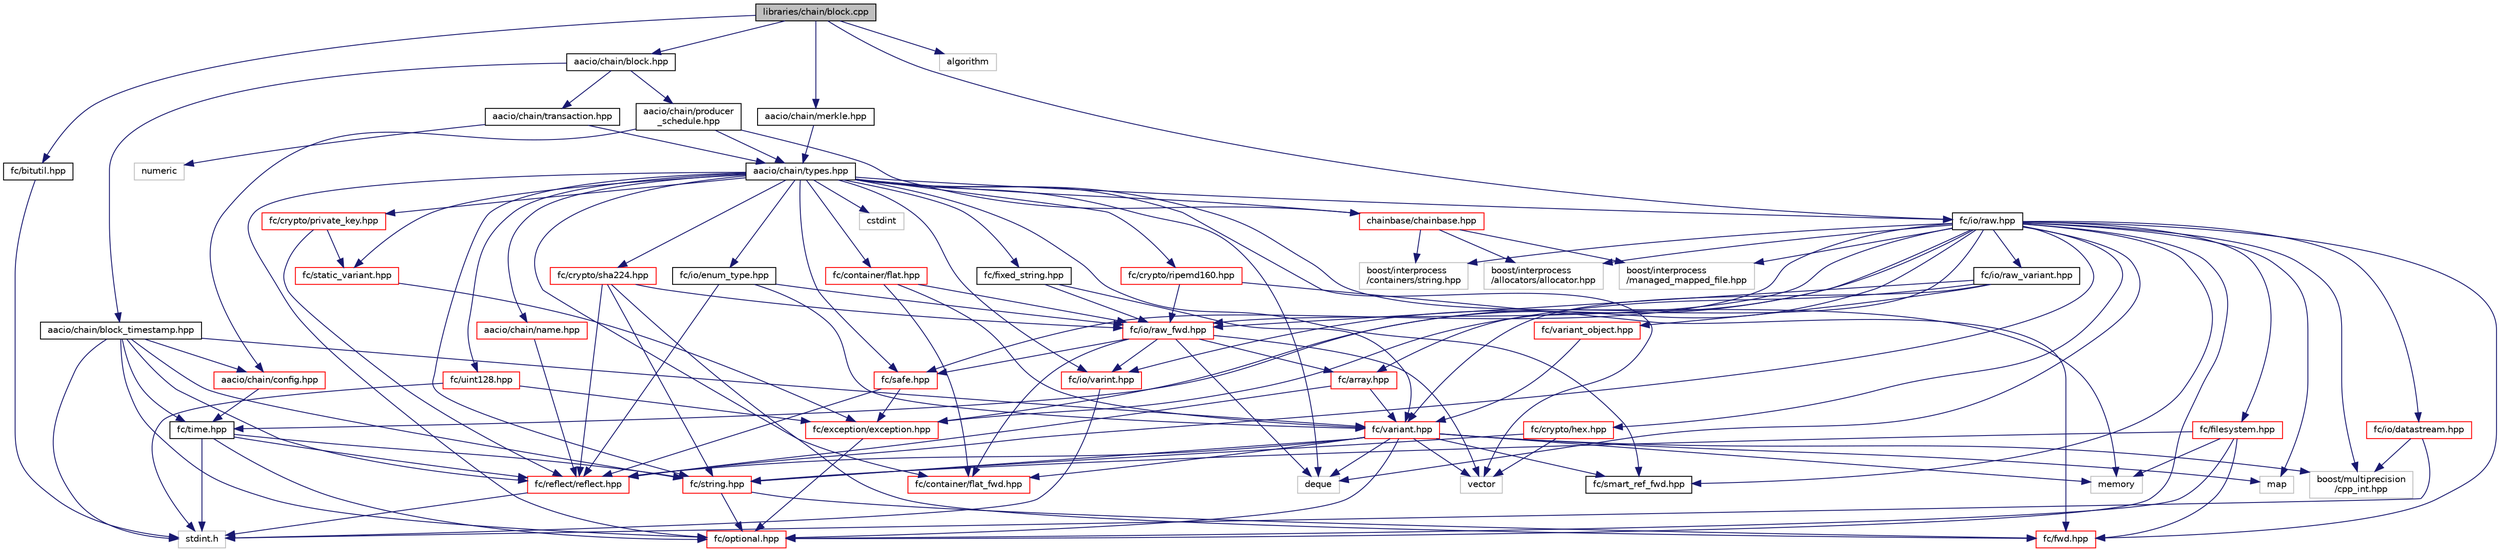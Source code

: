 digraph "libraries/chain/block.cpp"
{
  edge [fontname="Helvetica",fontsize="10",labelfontname="Helvetica",labelfontsize="10"];
  node [fontname="Helvetica",fontsize="10",shape=record];
  Node0 [label="libraries/chain/block.cpp",height=0.2,width=0.4,color="black", fillcolor="grey75", style="filled", fontcolor="black"];
  Node0 -> Node1 [color="midnightblue",fontsize="10",style="solid"];
  Node1 [label="aacio/chain/block.hpp",height=0.2,width=0.4,color="black", fillcolor="white", style="filled",URL="$block_8hpp.html"];
  Node1 -> Node2 [color="midnightblue",fontsize="10",style="solid"];
  Node2 [label="aacio/chain/block_timestamp.hpp",height=0.2,width=0.4,color="black", fillcolor="white", style="filled",URL="$block__timestamp_8hpp_source.html"];
  Node2 -> Node3 [color="midnightblue",fontsize="10",style="solid"];
  Node3 [label="aacio/chain/config.hpp",height=0.2,width=0.4,color="red", fillcolor="white", style="filled",URL="$libraries_2chain_2include_2aacio_2chain_2config_8hpp.html"];
  Node3 -> Node19 [color="midnightblue",fontsize="10",style="solid"];
  Node19 [label="fc/time.hpp",height=0.2,width=0.4,color="black", fillcolor="white", style="filled",URL="$include_2fc_2time_8hpp_source.html"];
  Node19 -> Node9 [color="midnightblue",fontsize="10",style="solid"];
  Node9 [label="stdint.h",height=0.2,width=0.4,color="grey75", fillcolor="white", style="filled"];
  Node19 -> Node7 [color="midnightblue",fontsize="10",style="solid"];
  Node7 [label="fc/string.hpp",height=0.2,width=0.4,color="red", fillcolor="white", style="filled",URL="$string_8hpp_source.html"];
  Node7 -> Node13 [color="midnightblue",fontsize="10",style="solid"];
  Node13 [label="fc/fwd.hpp",height=0.2,width=0.4,color="red", fillcolor="white", style="filled",URL="$fwd_8hpp_source.html"];
  Node7 -> Node15 [color="midnightblue",fontsize="10",style="solid"];
  Node15 [label="fc/optional.hpp",height=0.2,width=0.4,color="red", fillcolor="white", style="filled",URL="$libraries_2fc_2include_2fc_2optional_8hpp_source.html"];
  Node19 -> Node15 [color="midnightblue",fontsize="10",style="solid"];
  Node19 -> Node20 [color="midnightblue",fontsize="10",style="solid"];
  Node20 [label="fc/reflect/reflect.hpp",height=0.2,width=0.4,color="red", fillcolor="white", style="filled",URL="$libraries_2fc_2include_2fc_2reflect_2reflect_8hpp_source.html"];
  Node20 -> Node9 [color="midnightblue",fontsize="10",style="solid"];
  Node2 -> Node9 [color="midnightblue",fontsize="10",style="solid"];
  Node2 -> Node19 [color="midnightblue",fontsize="10",style="solid"];
  Node2 -> Node39 [color="midnightblue",fontsize="10",style="solid"];
  Node39 [label="fc/variant.hpp",height=0.2,width=0.4,color="red", fillcolor="white", style="filled",URL="$variant_8hpp_source.html"];
  Node39 -> Node29 [color="midnightblue",fontsize="10",style="solid"];
  Node29 [label="deque",height=0.2,width=0.4,color="grey75", fillcolor="white", style="filled"];
  Node39 -> Node30 [color="midnightblue",fontsize="10",style="solid"];
  Node30 [label="map",height=0.2,width=0.4,color="grey75", fillcolor="white", style="filled"];
  Node39 -> Node40 [color="midnightblue",fontsize="10",style="solid"];
  Node40 [label="memory",height=0.2,width=0.4,color="grey75", fillcolor="white", style="filled"];
  Node39 -> Node12 [color="midnightblue",fontsize="10",style="solid"];
  Node12 [label="vector",height=0.2,width=0.4,color="grey75", fillcolor="white", style="filled"];
  Node39 -> Node15 [color="midnightblue",fontsize="10",style="solid"];
  Node39 -> Node7 [color="midnightblue",fontsize="10",style="solid"];
  Node39 -> Node31 [color="midnightblue",fontsize="10",style="solid"];
  Node31 [label="fc/container/flat_fwd.hpp",height=0.2,width=0.4,color="red", fillcolor="white", style="filled",URL="$flat__fwd_8hpp_source.html"];
  Node39 -> Node44 [color="midnightblue",fontsize="10",style="solid"];
  Node44 [label="fc/smart_ref_fwd.hpp",height=0.2,width=0.4,color="black", fillcolor="white", style="filled",URL="$smart__ref__fwd_8hpp_source.html"];
  Node39 -> Node46 [color="midnightblue",fontsize="10",style="solid"];
  Node46 [label="boost/multiprecision\l/cpp_int.hpp",height=0.2,width=0.4,color="grey75", fillcolor="white", style="filled"];
  Node39 -> Node20 [color="midnightblue",fontsize="10",style="solid"];
  Node2 -> Node7 [color="midnightblue",fontsize="10",style="solid"];
  Node2 -> Node15 [color="midnightblue",fontsize="10",style="solid"];
  Node2 -> Node20 [color="midnightblue",fontsize="10",style="solid"];
  Node1 -> Node143 [color="midnightblue",fontsize="10",style="solid"];
  Node143 [label="aacio/chain/transaction.hpp",height=0.2,width=0.4,color="black", fillcolor="white", style="filled",URL="$libraries_2chain_2include_2aacio_2chain_2transaction_8hpp.html"];
  Node143 -> Node52 [color="midnightblue",fontsize="10",style="solid"];
  Node52 [label="aacio/chain/types.hpp",height=0.2,width=0.4,color="black", fillcolor="white", style="filled",URL="$libraries_2chain_2include_2aacio_2chain_2types_8hpp.html"];
  Node52 -> Node53 [color="midnightblue",fontsize="10",style="solid"];
  Node53 [label="aacio/chain/name.hpp",height=0.2,width=0.4,color="red", fillcolor="white", style="filled",URL="$name_8hpp_source.html"];
  Node53 -> Node20 [color="midnightblue",fontsize="10",style="solid"];
  Node52 -> Node55 [color="midnightblue",fontsize="10",style="solid"];
  Node55 [label="chainbase/chainbase.hpp",height=0.2,width=0.4,color="red", fillcolor="white", style="filled",URL="$chainbase_8hpp_source.html"];
  Node55 -> Node56 [color="midnightblue",fontsize="10",style="solid"];
  Node56 [label="boost/interprocess\l/managed_mapped_file.hpp",height=0.2,width=0.4,color="grey75", fillcolor="white", style="filled"];
  Node55 -> Node61 [color="midnightblue",fontsize="10",style="solid"];
  Node61 [label="boost/interprocess\l/containers/string.hpp",height=0.2,width=0.4,color="grey75", fillcolor="white", style="filled"];
  Node55 -> Node62 [color="midnightblue",fontsize="10",style="solid"];
  Node62 [label="boost/interprocess\l/allocators/allocator.hpp",height=0.2,width=0.4,color="grey75", fillcolor="white", style="filled"];
  Node52 -> Node31 [color="midnightblue",fontsize="10",style="solid"];
  Node52 -> Node79 [color="midnightblue",fontsize="10",style="solid"];
  Node79 [label="fc/io/varint.hpp",height=0.2,width=0.4,color="red", fillcolor="white", style="filled",URL="$libraries_2fc_2include_2fc_2io_2varint_8hpp_source.html"];
  Node79 -> Node9 [color="midnightblue",fontsize="10",style="solid"];
  Node52 -> Node80 [color="midnightblue",fontsize="10",style="solid"];
  Node80 [label="fc/io/enum_type.hpp",height=0.2,width=0.4,color="black", fillcolor="white", style="filled",URL="$enum__type_8hpp_source.html"];
  Node80 -> Node20 [color="midnightblue",fontsize="10",style="solid"];
  Node80 -> Node81 [color="midnightblue",fontsize="10",style="solid"];
  Node81 [label="fc/io/raw_fwd.hpp",height=0.2,width=0.4,color="red", fillcolor="white", style="filled",URL="$raw__fwd_8hpp_source.html"];
  Node81 -> Node31 [color="midnightblue",fontsize="10",style="solid"];
  Node81 -> Node79 [color="midnightblue",fontsize="10",style="solid"];
  Node81 -> Node82 [color="midnightblue",fontsize="10",style="solid"];
  Node82 [label="fc/array.hpp",height=0.2,width=0.4,color="red", fillcolor="white", style="filled",URL="$array_8hpp_source.html"];
  Node82 -> Node39 [color="midnightblue",fontsize="10",style="solid"];
  Node82 -> Node20 [color="midnightblue",fontsize="10",style="solid"];
  Node81 -> Node87 [color="midnightblue",fontsize="10",style="solid"];
  Node87 [label="fc/safe.hpp",height=0.2,width=0.4,color="red", fillcolor="white", style="filled",URL="$safe_8hpp_source.html"];
  Node87 -> Node5 [color="midnightblue",fontsize="10",style="solid"];
  Node5 [label="fc/exception/exception.hpp",height=0.2,width=0.4,color="red", fillcolor="white", style="filled",URL="$exception_8hpp.html",tooltip="Defines exception&#39;s used by fc. "];
  Node5 -> Node15 [color="midnightblue",fontsize="10",style="solid"];
  Node87 -> Node20 [color="midnightblue",fontsize="10",style="solid"];
  Node81 -> Node29 [color="midnightblue",fontsize="10",style="solid"];
  Node81 -> Node12 [color="midnightblue",fontsize="10",style="solid"];
  Node80 -> Node39 [color="midnightblue",fontsize="10",style="solid"];
  Node52 -> Node89 [color="midnightblue",fontsize="10",style="solid"];
  Node89 [label="fc/crypto/sha224.hpp",height=0.2,width=0.4,color="red", fillcolor="white", style="filled",URL="$sha224_8hpp_source.html"];
  Node89 -> Node13 [color="midnightblue",fontsize="10",style="solid"];
  Node89 -> Node81 [color="midnightblue",fontsize="10",style="solid"];
  Node89 -> Node7 [color="midnightblue",fontsize="10",style="solid"];
  Node89 -> Node20 [color="midnightblue",fontsize="10",style="solid"];
  Node52 -> Node15 [color="midnightblue",fontsize="10",style="solid"];
  Node52 -> Node87 [color="midnightblue",fontsize="10",style="solid"];
  Node52 -> Node90 [color="midnightblue",fontsize="10",style="solid"];
  Node90 [label="fc/container/flat.hpp",height=0.2,width=0.4,color="red", fillcolor="white", style="filled",URL="$libraries_2fc_2include_2fc_2container_2flat_8hpp_source.html"];
  Node90 -> Node39 [color="midnightblue",fontsize="10",style="solid"];
  Node90 -> Node31 [color="midnightblue",fontsize="10",style="solid"];
  Node90 -> Node81 [color="midnightblue",fontsize="10",style="solid"];
  Node52 -> Node7 [color="midnightblue",fontsize="10",style="solid"];
  Node52 -> Node91 [color="midnightblue",fontsize="10",style="solid"];
  Node91 [label="fc/io/raw.hpp",height=0.2,width=0.4,color="black", fillcolor="white", style="filled",URL="$raw_8hpp_source.html"];
  Node91 -> Node92 [color="midnightblue",fontsize="10",style="solid"];
  Node92 [label="fc/io/raw_variant.hpp",height=0.2,width=0.4,color="black", fillcolor="white", style="filled",URL="$raw__variant_8hpp_source.html"];
  Node92 -> Node5 [color="midnightblue",fontsize="10",style="solid"];
  Node92 -> Node81 [color="midnightblue",fontsize="10",style="solid"];
  Node92 -> Node38 [color="midnightblue",fontsize="10",style="solid"];
  Node38 [label="fc/variant_object.hpp",height=0.2,width=0.4,color="red", fillcolor="white", style="filled",URL="$variant__object_8hpp_source.html"];
  Node38 -> Node39 [color="midnightblue",fontsize="10",style="solid"];
  Node92 -> Node39 [color="midnightblue",fontsize="10",style="solid"];
  Node91 -> Node20 [color="midnightblue",fontsize="10",style="solid"];
  Node91 -> Node93 [color="midnightblue",fontsize="10",style="solid"];
  Node93 [label="fc/io/datastream.hpp",height=0.2,width=0.4,color="red", fillcolor="white", style="filled",URL="$libraries_2fc_2include_2fc_2io_2datastream_8hpp_source.html"];
  Node93 -> Node9 [color="midnightblue",fontsize="10",style="solid"];
  Node93 -> Node46 [color="midnightblue",fontsize="10",style="solid"];
  Node91 -> Node79 [color="midnightblue",fontsize="10",style="solid"];
  Node91 -> Node15 [color="midnightblue",fontsize="10",style="solid"];
  Node91 -> Node13 [color="midnightblue",fontsize="10",style="solid"];
  Node91 -> Node44 [color="midnightblue",fontsize="10",style="solid"];
  Node91 -> Node82 [color="midnightblue",fontsize="10",style="solid"];
  Node91 -> Node19 [color="midnightblue",fontsize="10",style="solid"];
  Node91 -> Node94 [color="midnightblue",fontsize="10",style="solid"];
  Node94 [label="fc/filesystem.hpp",height=0.2,width=0.4,color="red", fillcolor="white", style="filled",URL="$filesystem_8hpp_source.html"];
  Node94 -> Node40 [color="midnightblue",fontsize="10",style="solid"];
  Node94 -> Node7 [color="midnightblue",fontsize="10",style="solid"];
  Node94 -> Node15 [color="midnightblue",fontsize="10",style="solid"];
  Node94 -> Node13 [color="midnightblue",fontsize="10",style="solid"];
  Node91 -> Node5 [color="midnightblue",fontsize="10",style="solid"];
  Node91 -> Node87 [color="midnightblue",fontsize="10",style="solid"];
  Node91 -> Node81 [color="midnightblue",fontsize="10",style="solid"];
  Node91 -> Node30 [color="midnightblue",fontsize="10",style="solid"];
  Node91 -> Node29 [color="midnightblue",fontsize="10",style="solid"];
  Node91 -> Node46 [color="midnightblue",fontsize="10",style="solid"];
  Node91 -> Node61 [color="midnightblue",fontsize="10",style="solid"];
  Node91 -> Node62 [color="midnightblue",fontsize="10",style="solid"];
  Node91 -> Node56 [color="midnightblue",fontsize="10",style="solid"];
  Node91 -> Node95 [color="midnightblue",fontsize="10",style="solid"];
  Node95 [label="fc/crypto/hex.hpp",height=0.2,width=0.4,color="red", fillcolor="white", style="filled",URL="$hex_8hpp_source.html"];
  Node95 -> Node7 [color="midnightblue",fontsize="10",style="solid"];
  Node95 -> Node12 [color="midnightblue",fontsize="10",style="solid"];
  Node52 -> Node96 [color="midnightblue",fontsize="10",style="solid"];
  Node96 [label="fc/uint128.hpp",height=0.2,width=0.4,color="red", fillcolor="white", style="filled",URL="$uint128_8hpp_source.html"];
  Node96 -> Node9 [color="midnightblue",fontsize="10",style="solid"];
  Node96 -> Node5 [color="midnightblue",fontsize="10",style="solid"];
  Node52 -> Node97 [color="midnightblue",fontsize="10",style="solid"];
  Node97 [label="fc/static_variant.hpp",height=0.2,width=0.4,color="red", fillcolor="white", style="filled",URL="$static__variant_8hpp_source.html"];
  Node97 -> Node5 [color="midnightblue",fontsize="10",style="solid"];
  Node52 -> Node44 [color="midnightblue",fontsize="10",style="solid"];
  Node52 -> Node98 [color="midnightblue",fontsize="10",style="solid"];
  Node98 [label="fc/crypto/ripemd160.hpp",height=0.2,width=0.4,color="red", fillcolor="white", style="filled",URL="$ripemd160_8hpp_source.html"];
  Node98 -> Node13 [color="midnightblue",fontsize="10",style="solid"];
  Node98 -> Node81 [color="midnightblue",fontsize="10",style="solid"];
  Node52 -> Node99 [color="midnightblue",fontsize="10",style="solid"];
  Node99 [label="fc/fixed_string.hpp",height=0.2,width=0.4,color="black", fillcolor="white", style="filled",URL="$fixed__string_8hpp_source.html"];
  Node99 -> Node81 [color="midnightblue",fontsize="10",style="solid"];
  Node99 -> Node39 [color="midnightblue",fontsize="10",style="solid"];
  Node52 -> Node100 [color="midnightblue",fontsize="10",style="solid"];
  Node100 [label="fc/crypto/private_key.hpp",height=0.2,width=0.4,color="red", fillcolor="white", style="filled",URL="$private__key_8hpp_source.html"];
  Node100 -> Node20 [color="midnightblue",fontsize="10",style="solid"];
  Node100 -> Node97 [color="midnightblue",fontsize="10",style="solid"];
  Node52 -> Node40 [color="midnightblue",fontsize="10",style="solid"];
  Node52 -> Node12 [color="midnightblue",fontsize="10",style="solid"];
  Node52 -> Node29 [color="midnightblue",fontsize="10",style="solid"];
  Node52 -> Node123 [color="midnightblue",fontsize="10",style="solid"];
  Node123 [label="cstdint",height=0.2,width=0.4,color="grey75", fillcolor="white", style="filled"];
  Node143 -> Node144 [color="midnightblue",fontsize="10",style="solid"];
  Node144 [label="numeric",height=0.2,width=0.4,color="grey75", fillcolor="white", style="filled"];
  Node1 -> Node145 [color="midnightblue",fontsize="10",style="solid"];
  Node145 [label="aacio/chain/producer\l_schedule.hpp",height=0.2,width=0.4,color="black", fillcolor="white", style="filled",URL="$libraries_2chain_2include_2aacio_2chain_2producer__schedule_8hpp_source.html"];
  Node145 -> Node3 [color="midnightblue",fontsize="10",style="solid"];
  Node145 -> Node52 [color="midnightblue",fontsize="10",style="solid"];
  Node145 -> Node55 [color="midnightblue",fontsize="10",style="solid"];
  Node0 -> Node146 [color="midnightblue",fontsize="10",style="solid"];
  Node146 [label="aacio/chain/merkle.hpp",height=0.2,width=0.4,color="black", fillcolor="white", style="filled",URL="$merkle_8hpp_source.html"];
  Node146 -> Node52 [color="midnightblue",fontsize="10",style="solid"];
  Node0 -> Node91 [color="midnightblue",fontsize="10",style="solid"];
  Node0 -> Node147 [color="midnightblue",fontsize="10",style="solid"];
  Node147 [label="fc/bitutil.hpp",height=0.2,width=0.4,color="black", fillcolor="white", style="filled",URL="$bitutil_8hpp_source.html"];
  Node147 -> Node9 [color="midnightblue",fontsize="10",style="solid"];
  Node0 -> Node10 [color="midnightblue",fontsize="10",style="solid"];
  Node10 [label="algorithm",height=0.2,width=0.4,color="grey75", fillcolor="white", style="filled"];
}
